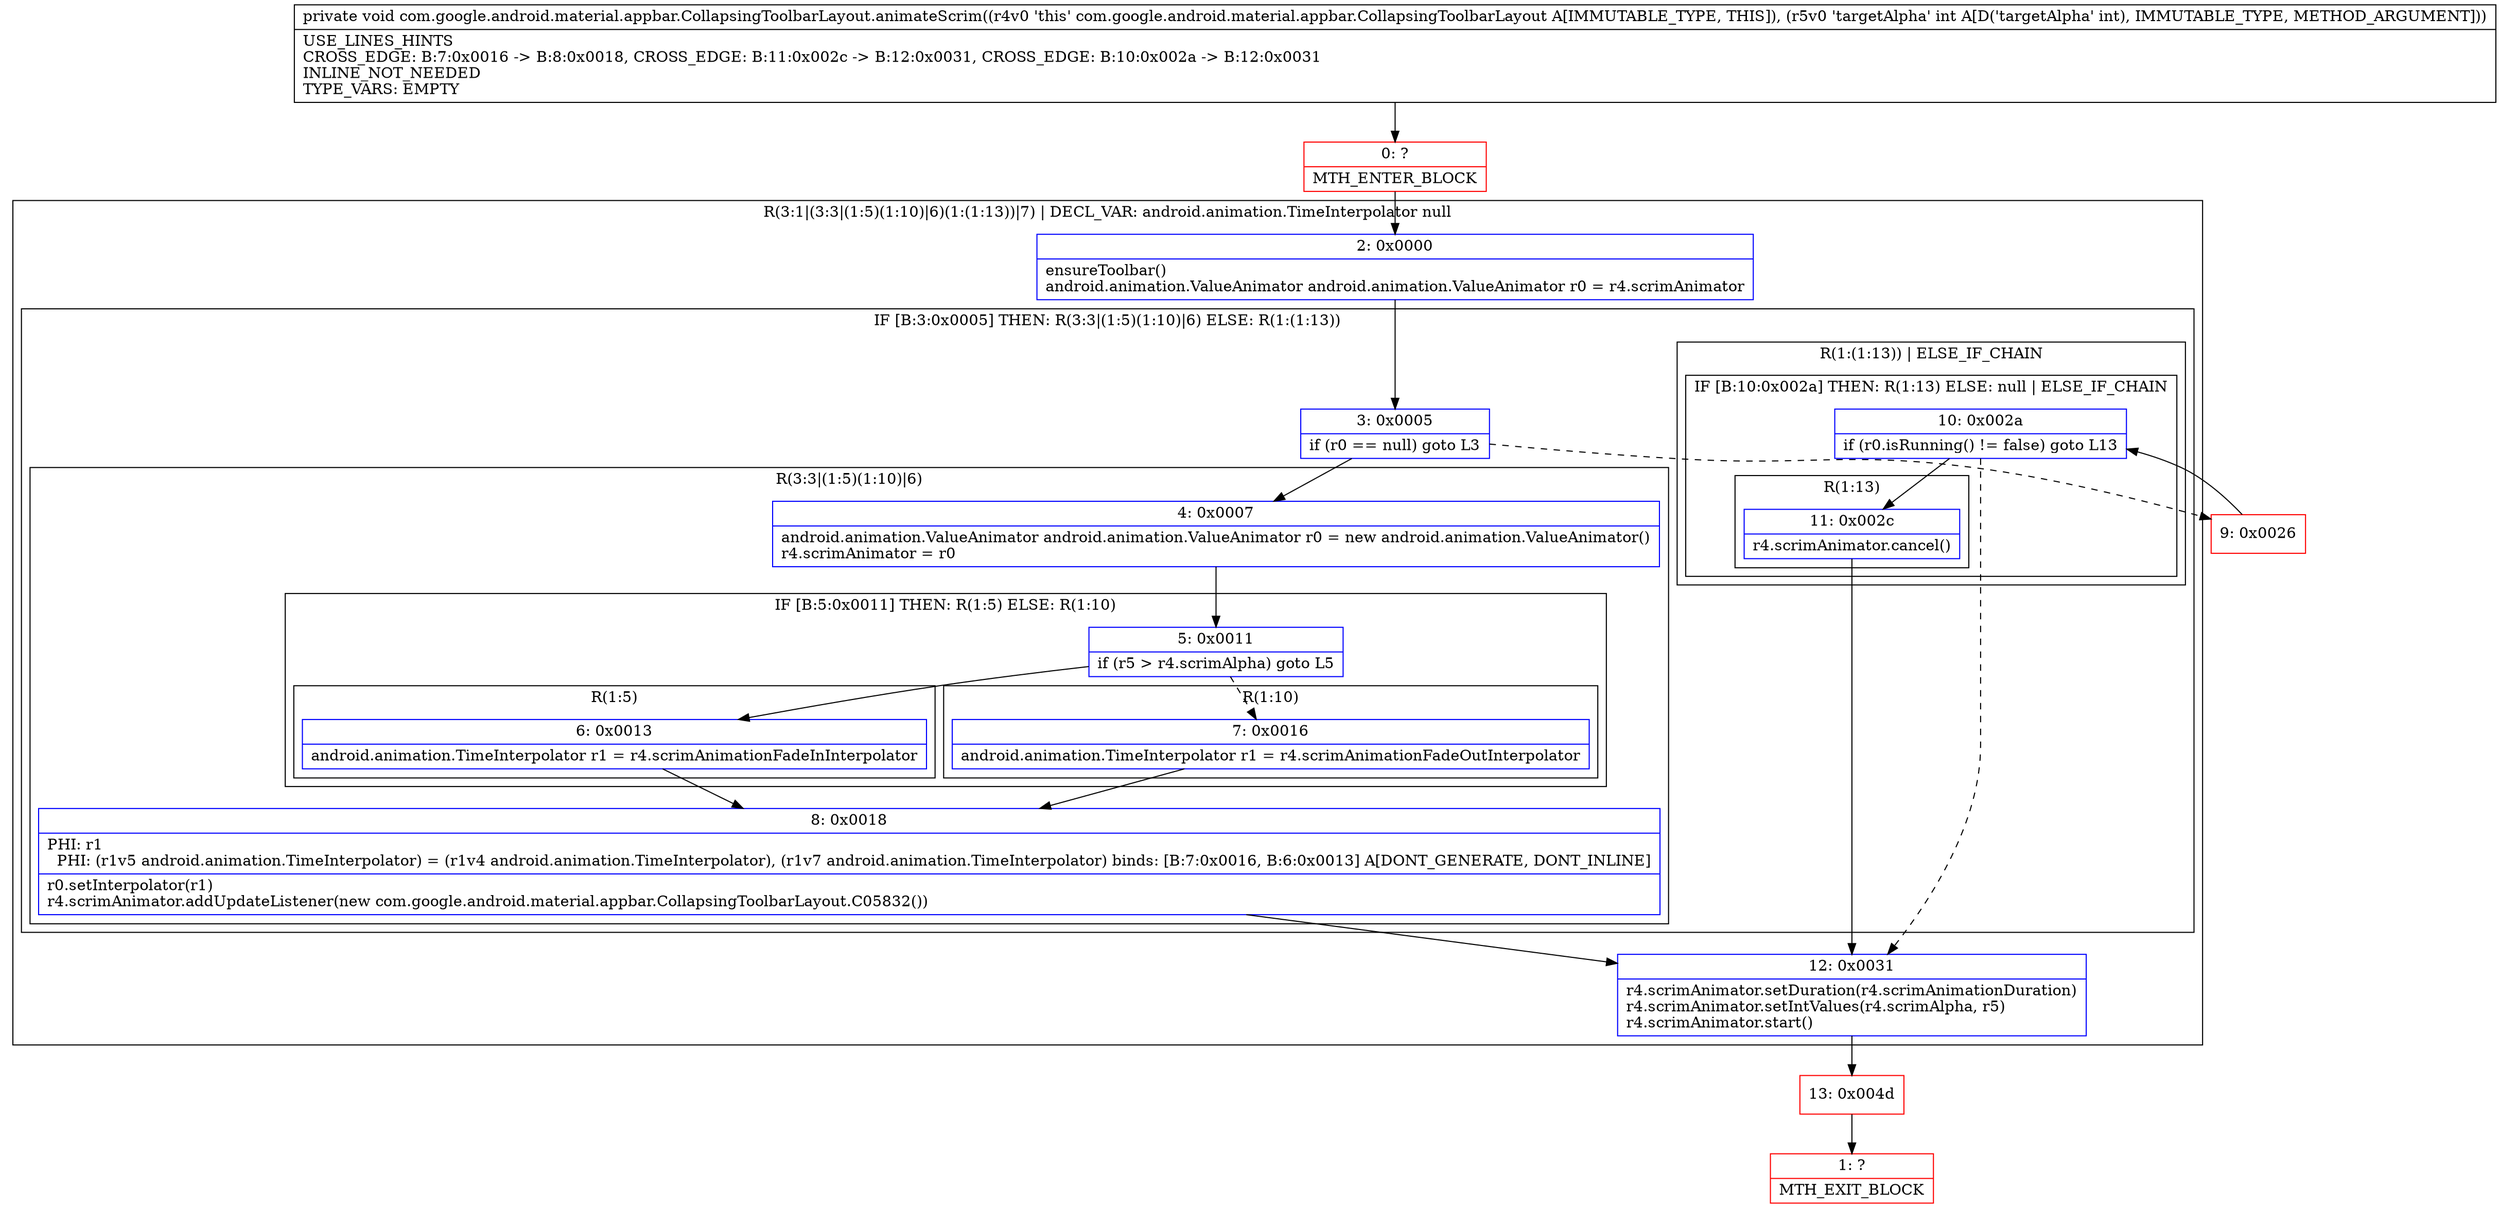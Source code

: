 digraph "CFG forcom.google.android.material.appbar.CollapsingToolbarLayout.animateScrim(I)V" {
subgraph cluster_Region_744808368 {
label = "R(3:1|(3:3|(1:5)(1:10)|6)(1:(1:13))|7) | DECL_VAR: android.animation.TimeInterpolator null\l";
node [shape=record,color=blue];
Node_2 [shape=record,label="{2\:\ 0x0000|ensureToolbar()\landroid.animation.ValueAnimator android.animation.ValueAnimator r0 = r4.scrimAnimator\l}"];
subgraph cluster_IfRegion_1152182805 {
label = "IF [B:3:0x0005] THEN: R(3:3|(1:5)(1:10)|6) ELSE: R(1:(1:13))";
node [shape=record,color=blue];
Node_3 [shape=record,label="{3\:\ 0x0005|if (r0 == null) goto L3\l}"];
subgraph cluster_Region_1015915064 {
label = "R(3:3|(1:5)(1:10)|6)";
node [shape=record,color=blue];
Node_4 [shape=record,label="{4\:\ 0x0007|android.animation.ValueAnimator android.animation.ValueAnimator r0 = new android.animation.ValueAnimator()\lr4.scrimAnimator = r0\l}"];
subgraph cluster_IfRegion_1757705269 {
label = "IF [B:5:0x0011] THEN: R(1:5) ELSE: R(1:10)";
node [shape=record,color=blue];
Node_5 [shape=record,label="{5\:\ 0x0011|if (r5 \> r4.scrimAlpha) goto L5\l}"];
subgraph cluster_Region_365026258 {
label = "R(1:5)";
node [shape=record,color=blue];
Node_6 [shape=record,label="{6\:\ 0x0013|android.animation.TimeInterpolator r1 = r4.scrimAnimationFadeInInterpolator\l}"];
}
subgraph cluster_Region_907965254 {
label = "R(1:10)";
node [shape=record,color=blue];
Node_7 [shape=record,label="{7\:\ 0x0016|android.animation.TimeInterpolator r1 = r4.scrimAnimationFadeOutInterpolator\l}"];
}
}
Node_8 [shape=record,label="{8\:\ 0x0018|PHI: r1 \l  PHI: (r1v5 android.animation.TimeInterpolator) = (r1v4 android.animation.TimeInterpolator), (r1v7 android.animation.TimeInterpolator) binds: [B:7:0x0016, B:6:0x0013] A[DONT_GENERATE, DONT_INLINE]\l|r0.setInterpolator(r1)\lr4.scrimAnimator.addUpdateListener(new com.google.android.material.appbar.CollapsingToolbarLayout.C05832())\l}"];
}
subgraph cluster_Region_2103517095 {
label = "R(1:(1:13)) | ELSE_IF_CHAIN\l";
node [shape=record,color=blue];
subgraph cluster_IfRegion_1979397210 {
label = "IF [B:10:0x002a] THEN: R(1:13) ELSE: null | ELSE_IF_CHAIN\l";
node [shape=record,color=blue];
Node_10 [shape=record,label="{10\:\ 0x002a|if (r0.isRunning() != false) goto L13\l}"];
subgraph cluster_Region_579134408 {
label = "R(1:13)";
node [shape=record,color=blue];
Node_11 [shape=record,label="{11\:\ 0x002c|r4.scrimAnimator.cancel()\l}"];
}
}
}
}
Node_12 [shape=record,label="{12\:\ 0x0031|r4.scrimAnimator.setDuration(r4.scrimAnimationDuration)\lr4.scrimAnimator.setIntValues(r4.scrimAlpha, r5)\lr4.scrimAnimator.start()\l}"];
}
Node_0 [shape=record,color=red,label="{0\:\ ?|MTH_ENTER_BLOCK\l}"];
Node_13 [shape=record,color=red,label="{13\:\ 0x004d}"];
Node_1 [shape=record,color=red,label="{1\:\ ?|MTH_EXIT_BLOCK\l}"];
Node_9 [shape=record,color=red,label="{9\:\ 0x0026}"];
MethodNode[shape=record,label="{private void com.google.android.material.appbar.CollapsingToolbarLayout.animateScrim((r4v0 'this' com.google.android.material.appbar.CollapsingToolbarLayout A[IMMUTABLE_TYPE, THIS]), (r5v0 'targetAlpha' int A[D('targetAlpha' int), IMMUTABLE_TYPE, METHOD_ARGUMENT]))  | USE_LINES_HINTS\lCROSS_EDGE: B:7:0x0016 \-\> B:8:0x0018, CROSS_EDGE: B:11:0x002c \-\> B:12:0x0031, CROSS_EDGE: B:10:0x002a \-\> B:12:0x0031\lINLINE_NOT_NEEDED\lTYPE_VARS: EMPTY\l}"];
MethodNode -> Node_0;Node_2 -> Node_3;
Node_3 -> Node_4;
Node_3 -> Node_9[style=dashed];
Node_4 -> Node_5;
Node_5 -> Node_6;
Node_5 -> Node_7[style=dashed];
Node_6 -> Node_8;
Node_7 -> Node_8;
Node_8 -> Node_12;
Node_10 -> Node_11;
Node_10 -> Node_12[style=dashed];
Node_11 -> Node_12;
Node_12 -> Node_13;
Node_0 -> Node_2;
Node_13 -> Node_1;
Node_9 -> Node_10;
}

